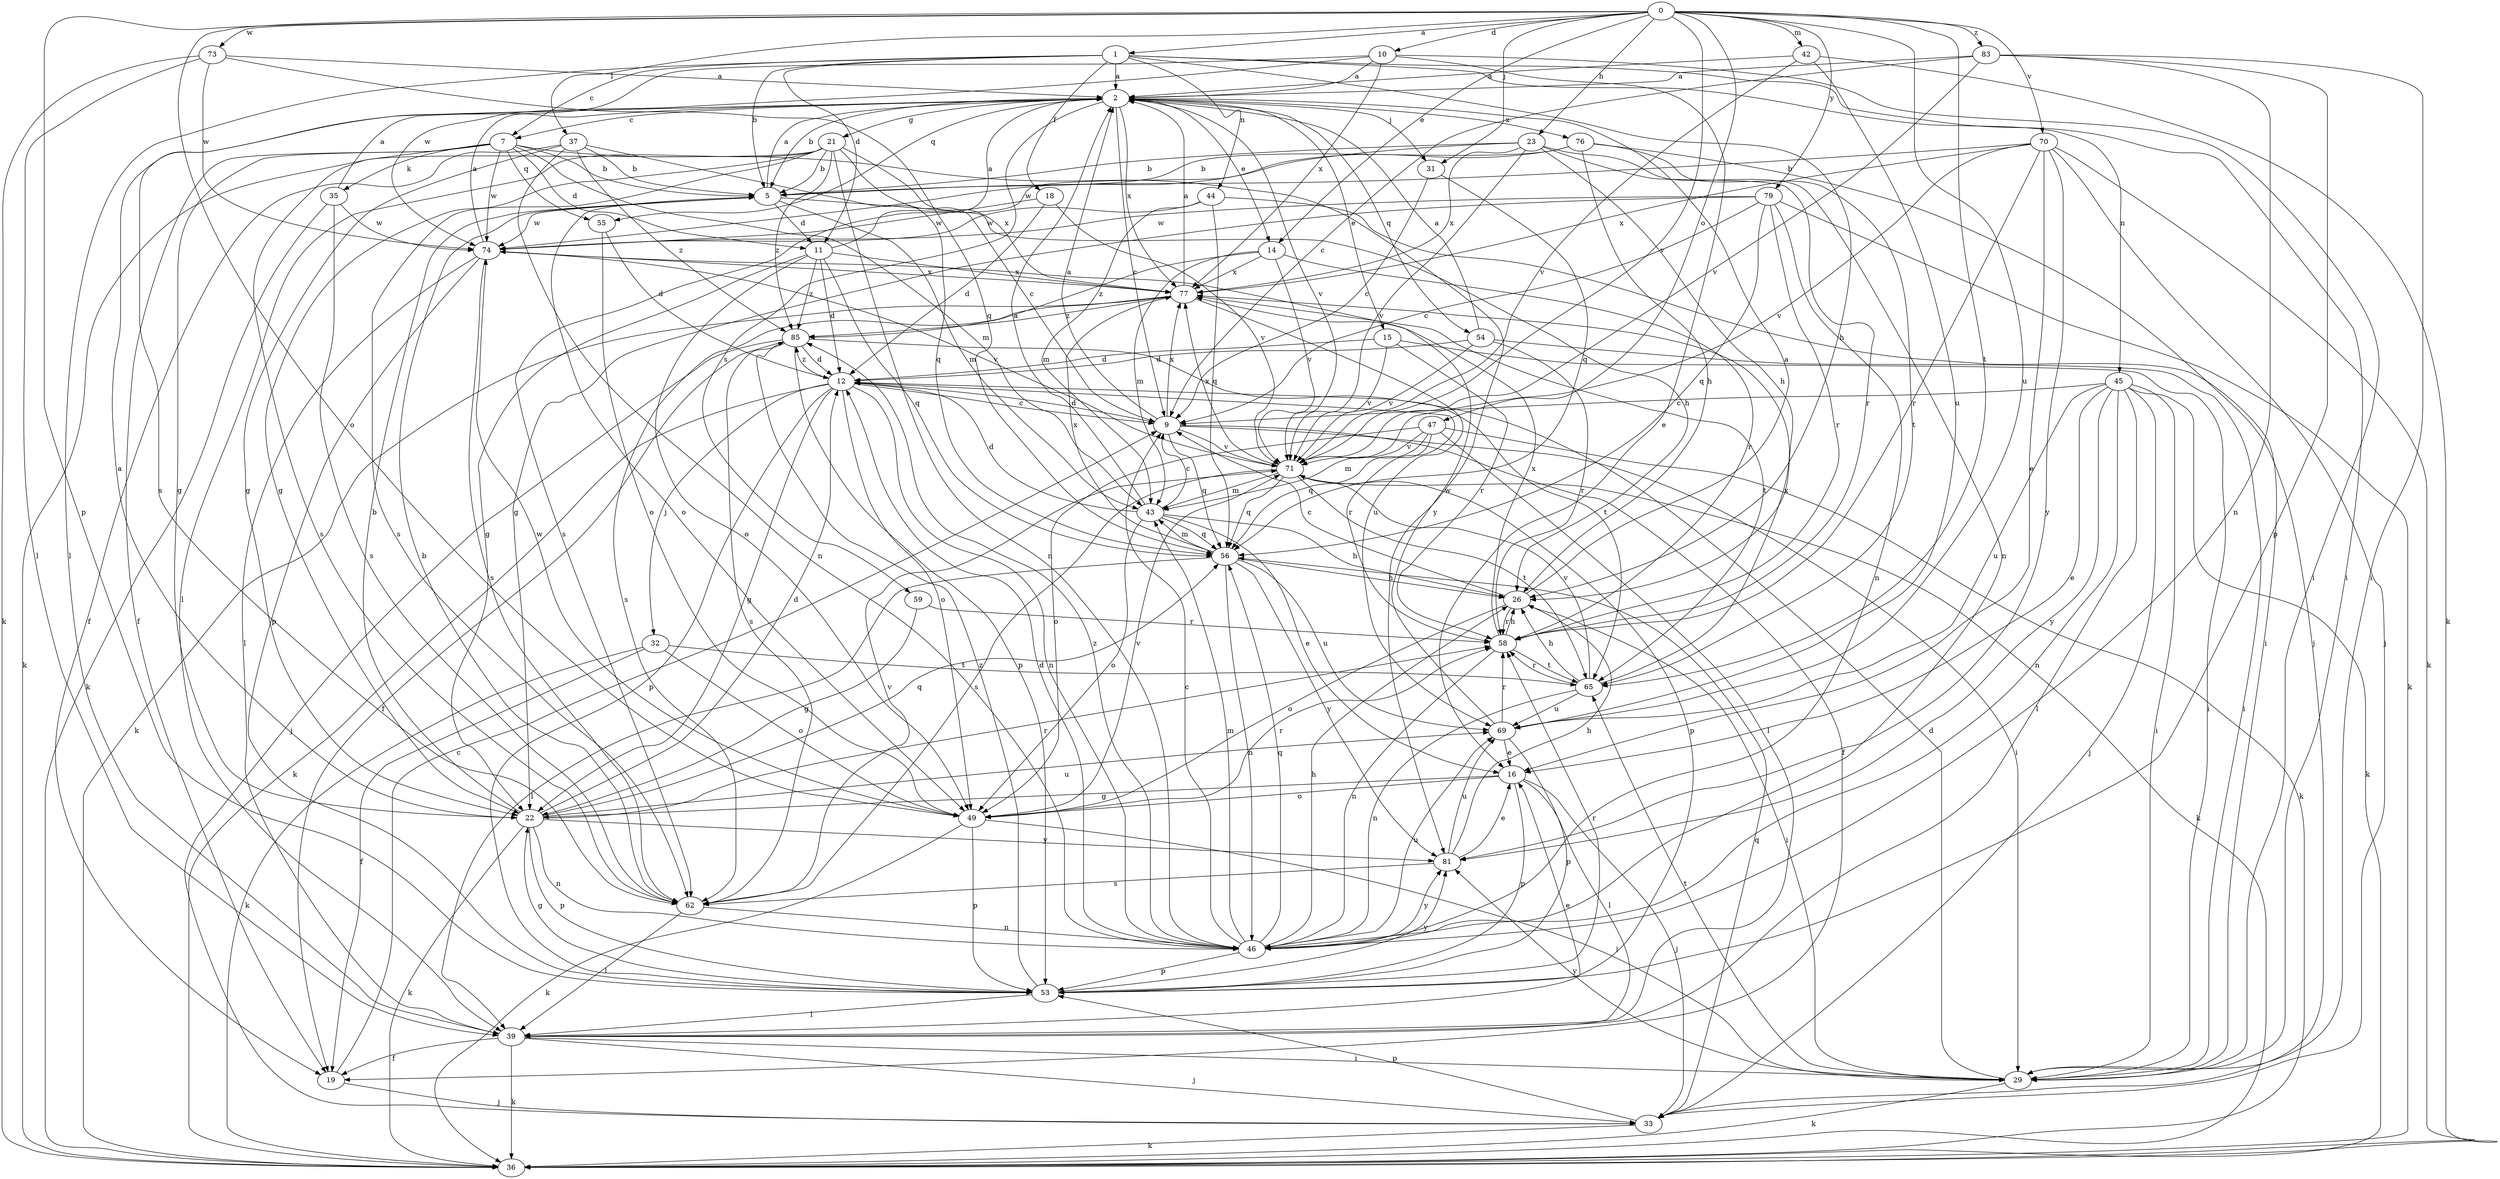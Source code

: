 strict digraph  {
0;
1;
2;
5;
7;
9;
10;
11;
12;
14;
15;
16;
18;
19;
21;
22;
23;
26;
29;
31;
32;
33;
35;
36;
37;
39;
42;
43;
44;
45;
46;
47;
49;
53;
54;
55;
56;
58;
59;
62;
65;
69;
70;
71;
73;
74;
76;
77;
79;
81;
83;
85;
0 -> 1  [label=a];
0 -> 10  [label=d];
0 -> 14  [label=e];
0 -> 23  [label=h];
0 -> 31  [label=j];
0 -> 37  [label=l];
0 -> 42  [label=m];
0 -> 47  [label=o];
0 -> 49  [label=o];
0 -> 53  [label=p];
0 -> 65  [label=t];
0 -> 69  [label=u];
0 -> 70  [label=v];
0 -> 71  [label=v];
0 -> 73  [label=w];
0 -> 79  [label=y];
0 -> 83  [label=z];
1 -> 2  [label=a];
1 -> 5  [label=b];
1 -> 7  [label=c];
1 -> 11  [label=d];
1 -> 18  [label=f];
1 -> 26  [label=h];
1 -> 29  [label=i];
1 -> 39  [label=l];
1 -> 44  [label=n];
1 -> 45  [label=n];
2 -> 5  [label=b];
2 -> 7  [label=c];
2 -> 9  [label=c];
2 -> 14  [label=e];
2 -> 15  [label=e];
2 -> 21  [label=g];
2 -> 31  [label=j];
2 -> 54  [label=q];
2 -> 55  [label=q];
2 -> 59  [label=s];
2 -> 71  [label=v];
2 -> 76  [label=x];
2 -> 77  [label=x];
5 -> 2  [label=a];
5 -> 11  [label=d];
5 -> 26  [label=h];
5 -> 43  [label=m];
5 -> 49  [label=o];
5 -> 74  [label=w];
7 -> 5  [label=b];
7 -> 11  [label=d];
7 -> 19  [label=f];
7 -> 22  [label=g];
7 -> 35  [label=k];
7 -> 43  [label=m];
7 -> 55  [label=q];
7 -> 62  [label=s];
7 -> 74  [label=w];
7 -> 81  [label=y];
9 -> 2  [label=a];
9 -> 12  [label=d];
9 -> 19  [label=f];
9 -> 29  [label=i];
9 -> 56  [label=q];
9 -> 71  [label=v];
9 -> 77  [label=x];
10 -> 2  [label=a];
10 -> 16  [label=e];
10 -> 29  [label=i];
10 -> 62  [label=s];
10 -> 74  [label=w];
10 -> 77  [label=x];
11 -> 2  [label=a];
11 -> 12  [label=d];
11 -> 22  [label=g];
11 -> 49  [label=o];
11 -> 56  [label=q];
11 -> 77  [label=x];
11 -> 85  [label=z];
12 -> 9  [label=c];
12 -> 22  [label=g];
12 -> 32  [label=j];
12 -> 36  [label=k];
12 -> 46  [label=n];
12 -> 49  [label=o];
12 -> 53  [label=p];
12 -> 58  [label=r];
12 -> 85  [label=z];
14 -> 43  [label=m];
14 -> 58  [label=r];
14 -> 71  [label=v];
14 -> 77  [label=x];
14 -> 85  [label=z];
15 -> 12  [label=d];
15 -> 29  [label=i];
15 -> 58  [label=r];
15 -> 71  [label=v];
16 -> 22  [label=g];
16 -> 33  [label=j];
16 -> 39  [label=l];
16 -> 49  [label=o];
16 -> 53  [label=p];
18 -> 12  [label=d];
18 -> 71  [label=v];
18 -> 74  [label=w];
19 -> 9  [label=c];
19 -> 33  [label=j];
21 -> 5  [label=b];
21 -> 9  [label=c];
21 -> 22  [label=g];
21 -> 36  [label=k];
21 -> 39  [label=l];
21 -> 46  [label=n];
21 -> 62  [label=s];
21 -> 77  [label=x];
21 -> 85  [label=z];
22 -> 2  [label=a];
22 -> 5  [label=b];
22 -> 12  [label=d];
22 -> 36  [label=k];
22 -> 46  [label=n];
22 -> 53  [label=p];
22 -> 56  [label=q];
22 -> 58  [label=r];
22 -> 69  [label=u];
22 -> 81  [label=y];
23 -> 5  [label=b];
23 -> 26  [label=h];
23 -> 46  [label=n];
23 -> 58  [label=r];
23 -> 62  [label=s];
23 -> 71  [label=v];
23 -> 77  [label=x];
26 -> 2  [label=a];
26 -> 9  [label=c];
26 -> 29  [label=i];
26 -> 49  [label=o];
26 -> 58  [label=r];
29 -> 12  [label=d];
29 -> 36  [label=k];
29 -> 65  [label=t];
29 -> 81  [label=y];
31 -> 9  [label=c];
31 -> 56  [label=q];
32 -> 19  [label=f];
32 -> 36  [label=k];
32 -> 49  [label=o];
32 -> 65  [label=t];
33 -> 36  [label=k];
33 -> 53  [label=p];
33 -> 56  [label=q];
35 -> 2  [label=a];
35 -> 36  [label=k];
35 -> 62  [label=s];
35 -> 74  [label=w];
37 -> 5  [label=b];
37 -> 19  [label=f];
37 -> 22  [label=g];
37 -> 46  [label=n];
37 -> 56  [label=q];
37 -> 85  [label=z];
39 -> 16  [label=e];
39 -> 19  [label=f];
39 -> 29  [label=i];
39 -> 33  [label=j];
39 -> 36  [label=k];
42 -> 2  [label=a];
42 -> 36  [label=k];
42 -> 69  [label=u];
42 -> 71  [label=v];
43 -> 2  [label=a];
43 -> 9  [label=c];
43 -> 12  [label=d];
43 -> 16  [label=e];
43 -> 26  [label=h];
43 -> 49  [label=o];
43 -> 56  [label=q];
44 -> 29  [label=i];
44 -> 43  [label=m];
44 -> 56  [label=q];
44 -> 74  [label=w];
45 -> 9  [label=c];
45 -> 16  [label=e];
45 -> 29  [label=i];
45 -> 33  [label=j];
45 -> 36  [label=k];
45 -> 39  [label=l];
45 -> 46  [label=n];
45 -> 69  [label=u];
45 -> 81  [label=y];
46 -> 9  [label=c];
46 -> 12  [label=d];
46 -> 26  [label=h];
46 -> 43  [label=m];
46 -> 53  [label=p];
46 -> 56  [label=q];
46 -> 69  [label=u];
46 -> 81  [label=y];
46 -> 85  [label=z];
47 -> 36  [label=k];
47 -> 39  [label=l];
47 -> 43  [label=m];
47 -> 49  [label=o];
47 -> 56  [label=q];
47 -> 71  [label=v];
49 -> 29  [label=i];
49 -> 36  [label=k];
49 -> 53  [label=p];
49 -> 58  [label=r];
49 -> 71  [label=v];
49 -> 74  [label=w];
53 -> 22  [label=g];
53 -> 39  [label=l];
53 -> 58  [label=r];
53 -> 81  [label=y];
53 -> 85  [label=z];
54 -> 2  [label=a];
54 -> 12  [label=d];
54 -> 29  [label=i];
54 -> 58  [label=r];
54 -> 71  [label=v];
55 -> 12  [label=d];
55 -> 49  [label=o];
56 -> 26  [label=h];
56 -> 39  [label=l];
56 -> 43  [label=m];
56 -> 46  [label=n];
56 -> 69  [label=u];
56 -> 77  [label=x];
56 -> 81  [label=y];
58 -> 26  [label=h];
58 -> 46  [label=n];
58 -> 65  [label=t];
58 -> 77  [label=x];
59 -> 22  [label=g];
59 -> 58  [label=r];
62 -> 5  [label=b];
62 -> 39  [label=l];
62 -> 46  [label=n];
62 -> 71  [label=v];
65 -> 26  [label=h];
65 -> 46  [label=n];
65 -> 58  [label=r];
65 -> 69  [label=u];
65 -> 71  [label=v];
65 -> 77  [label=x];
69 -> 16  [label=e];
69 -> 53  [label=p];
69 -> 58  [label=r];
69 -> 74  [label=w];
70 -> 5  [label=b];
70 -> 16  [label=e];
70 -> 33  [label=j];
70 -> 36  [label=k];
70 -> 58  [label=r];
70 -> 71  [label=v];
70 -> 77  [label=x];
70 -> 81  [label=y];
71 -> 36  [label=k];
71 -> 43  [label=m];
71 -> 53  [label=p];
71 -> 56  [label=q];
71 -> 62  [label=s];
71 -> 65  [label=t];
71 -> 77  [label=x];
73 -> 2  [label=a];
73 -> 36  [label=k];
73 -> 39  [label=l];
73 -> 56  [label=q];
73 -> 74  [label=w];
74 -> 2  [label=a];
74 -> 39  [label=l];
74 -> 53  [label=p];
74 -> 62  [label=s];
74 -> 71  [label=v];
74 -> 77  [label=x];
76 -> 5  [label=b];
76 -> 26  [label=h];
76 -> 33  [label=j];
76 -> 65  [label=t];
76 -> 74  [label=w];
77 -> 2  [label=a];
77 -> 36  [label=k];
77 -> 62  [label=s];
77 -> 65  [label=t];
77 -> 69  [label=u];
77 -> 85  [label=z];
79 -> 9  [label=c];
79 -> 22  [label=g];
79 -> 36  [label=k];
79 -> 46  [label=n];
79 -> 56  [label=q];
79 -> 58  [label=r];
79 -> 74  [label=w];
81 -> 16  [label=e];
81 -> 26  [label=h];
81 -> 62  [label=s];
81 -> 69  [label=u];
83 -> 2  [label=a];
83 -> 9  [label=c];
83 -> 29  [label=i];
83 -> 46  [label=n];
83 -> 53  [label=p];
83 -> 71  [label=v];
85 -> 12  [label=d];
85 -> 19  [label=f];
85 -> 33  [label=j];
85 -> 53  [label=p];
85 -> 62  [label=s];
85 -> 65  [label=t];
}
